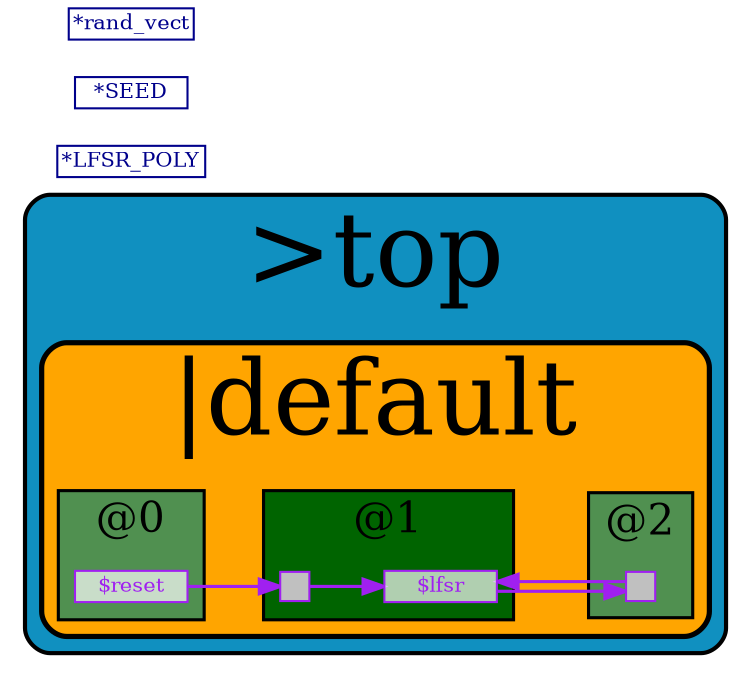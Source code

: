 // Generated by SandPiper(TM).
// Redwood EDA, LLC does not claim intellectual property rights to this file and provides no warranty regarding its correctness or quality.


// Transaction Flow Graph:

strict digraph "pseudo_rand.m4out.tlv" {
   graph [layout = dot, rankdir = "LR", outputorder = edgesfirst, splines = ortho];
   node [layer = 4, shape = star, height = 0.02, style = filled, fontsize = 10, fontcolor = "purple", color = "purple", fillcolor = "#ffffffb0", penwidth = 1.0, margin = "0.03,0.03"];
   edge [layer = 3, weight = 4, penwidth = 1.5, color = "purple", fontcolor = "#00D000", labelfontcolor = "purple"];
   subgraph "cluster." {
      fillcolor = "#1090c0"
      style = "filled,rounded"
      penwidth = 2.0
      fontsize = 50
      tooltip = ">top"
      id = "id0{logical_entity=#Q##Q#}"
      label = ">top"
      subgraph "cluster.|default" {
         fillcolor = "orange"
         style = "filled,rounded"
         penwidth = 2.5
         fontsize = 50
         tooltip = "|default"
         id = "id1{logical_entity=#Q#|default#Q#}"
         label = "|default"
         subgraph "cluster.stage1" {
            "|default$lfsr@1" [fillcolor = "#ffffffb0", shape = box, label = "$lfsr", id = "id2{logical_entity=#Q#|default$lfsr#Q#}", tooltip = "$lfsr[LFSR_WIDTH-1:0] = $reset ? *SEED : {$lfsr#+1[LFSR_WIDTH-2:0], 1'b0} ^ ({LFSR_WIDTH{$lfsr#+1[LFSR_WIDTH-1]}} & *LFSR_POLY);"];
         }
         subgraph "cluster.stage2" {
            "|default$lfsr@2" [id = "id3{logical_entity=#Q#|default$lfsr#Q#}", label = "", shape = box, fixedsize = true, width = 0.2, height = 0.2, penwidth = 1.0, shape = box, fillcolor = grey];
         }
         subgraph "cluster.stage0" {
            "|default$reset@0" [fillcolor = "#ffffffb0", shape = box, label = "$reset", id = "id8{logical_entity=#Q#|default$reset#Q#}", tooltip = "$reset = reset;"];
         }
         subgraph "cluster.stage1" {
            "|default$reset@1" [id = "id9{logical_entity=#Q#|default$reset#Q#}", label = "", shape = box, fixedsize = true, width = 0.2, height = 0.2, penwidth = 1.0, shape = box, fillcolor = grey];
         }
         subgraph "cluster.stage0" {
            style = "filled"
            fontsize = 20
            penwidth = 1.5
            label = "@0"
            id = "id11{logical_entity=#Q#|default@0#Q#}"
            tooltip = "|default@0"
            fillcolor = "#509050"
         }
         subgraph "cluster.stage1" {
            style = "filled"
            fontsize = 20
            penwidth = 1.5
            label = "@1"
            id = "id12{logical_entity=#Q#|default@2#Q#}"
            tooltip = "|default@1"
            fillcolor = "darkgreen"
         }
         subgraph "cluster.stage2" {
            style = "filled"
            fontsize = 20
            penwidth = 1.5
            label = "@2"
            id = "id13{logical_entity=#Q#|default@4#Q#}"
            tooltip = "|default@2"
            fillcolor = "#509050"
         }
      }
      subgraph "cluster.|none" {
         fillcolor = "orange"
         style = "filled,rounded"
         penwidth = 2.5
         fontsize = 50
         tooltip = "|none"
         id = "id14{logical_entity=#Q#|none#Q#}"
         label = "|none"
      }
   }

"*LFSR_POLY" [shape = box, color = "#00008b", fontcolor = "#00008b", fillcolor = white];
"*SEED" [shape = box, color = "#00008b", fontcolor = "#00008b", fillcolor = white];
"*rand_vect" [shape = box, color = "#00008b", fontcolor = "#00008b", fillcolor = white];

"|default$lfsr@1" -> "|default$lfsr@2" [id = "id4{logical_entity=#Q#|default$lfsr#Q#}", weight = 10]
"|default$reset@1" -> "|default$lfsr@1" [id = "id5{logical_entity=#Q#|default$reset#Q#}", weight = 2, tooltip = "|default$reset"]
"|default$lfsr@2" -> "|default$lfsr@1" [id = "id6{logical_entity=#Q#|default$lfsr#Q#}", weight = 1, tooltip = "|default$lfsr#+1"]
"|default$lfsr@2" -> "|default$lfsr@1" [id = "id7{logical_entity=#Q#|default$lfsr#Q#}", weight = 1, tooltip = "|default$lfsr#+1"]
"|default$reset@0" -> "|default$reset@1" [id = "id10{logical_entity=#Q#|default$reset#Q#}", weight = 10]
}